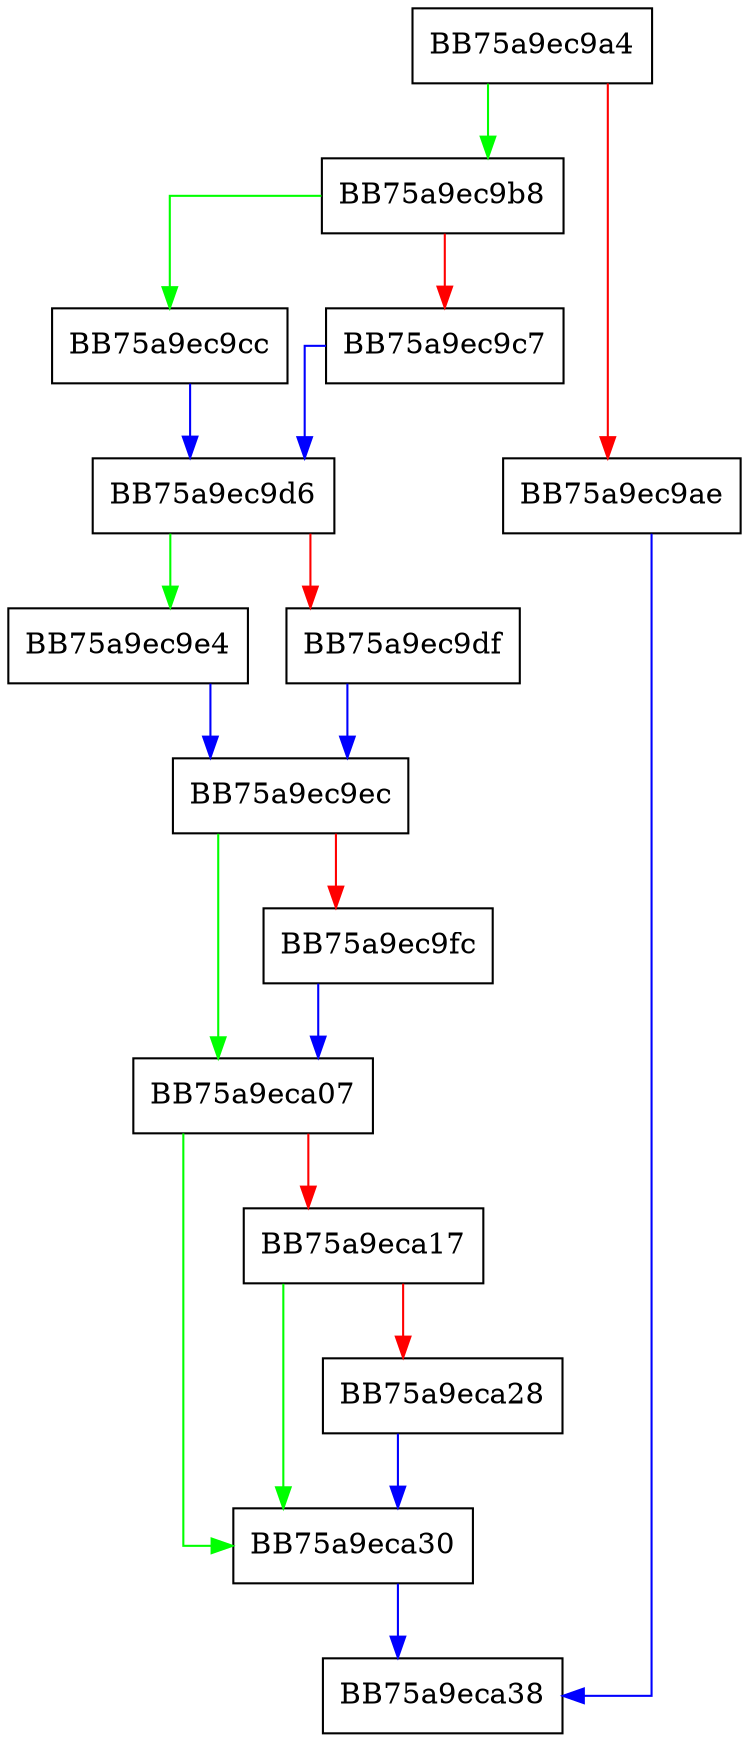 digraph Allocate {
  node [shape="box"];
  graph [splines=ortho];
  BB75a9ec9a4 -> BB75a9ec9b8 [color="green"];
  BB75a9ec9a4 -> BB75a9ec9ae [color="red"];
  BB75a9ec9ae -> BB75a9eca38 [color="blue"];
  BB75a9ec9b8 -> BB75a9ec9cc [color="green"];
  BB75a9ec9b8 -> BB75a9ec9c7 [color="red"];
  BB75a9ec9c7 -> BB75a9ec9d6 [color="blue"];
  BB75a9ec9cc -> BB75a9ec9d6 [color="blue"];
  BB75a9ec9d6 -> BB75a9ec9e4 [color="green"];
  BB75a9ec9d6 -> BB75a9ec9df [color="red"];
  BB75a9ec9df -> BB75a9ec9ec [color="blue"];
  BB75a9ec9e4 -> BB75a9ec9ec [color="blue"];
  BB75a9ec9ec -> BB75a9eca07 [color="green"];
  BB75a9ec9ec -> BB75a9ec9fc [color="red"];
  BB75a9ec9fc -> BB75a9eca07 [color="blue"];
  BB75a9eca07 -> BB75a9eca30 [color="green"];
  BB75a9eca07 -> BB75a9eca17 [color="red"];
  BB75a9eca17 -> BB75a9eca30 [color="green"];
  BB75a9eca17 -> BB75a9eca28 [color="red"];
  BB75a9eca28 -> BB75a9eca30 [color="blue"];
  BB75a9eca30 -> BB75a9eca38 [color="blue"];
}